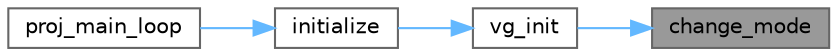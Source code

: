 digraph "change_mode"
{
 // LATEX_PDF_SIZE
  bgcolor="transparent";
  edge [fontname=Helvetica,fontsize=10,labelfontname=Helvetica,labelfontsize=10];
  node [fontname=Helvetica,fontsize=10,shape=box,height=0.2,width=0.4];
  rankdir="RL";
  Node1 [label="change_mode",height=0.2,width=0.4,color="gray40", fillcolor="grey60", style="filled", fontcolor="black",tooltip="This funtion changes graphics mode."];
  Node1 -> Node2 [dir="back",color="steelblue1",style="solid"];
  Node2 [label="vg_init",height=0.2,width=0.4,color="grey40", fillcolor="white", style="filled",URL="$video_8c.html#afa0e432c3ebeefc29a59abc4d22918df",tooltip="This funtion initiates graphics mode (GUI instead of CLI)"];
  Node2 -> Node3 [dir="back",color="steelblue1",style="solid"];
  Node3 [label="initialize",height=0.2,width=0.4,color="grey40", fillcolor="white", style="filled",URL="$int__manager_8c.html#ac4ae186b48f33686d93c72b9160a2afb",tooltip="Initializes the system and sets up the necessary interrupts and devices."];
  Node3 -> Node4 [dir="back",color="steelblue1",style="solid"];
  Node4 [label="proj_main_loop",height=0.2,width=0.4,color="grey40", fillcolor="white", style="filled",URL="$main_8c.html#a2a16f651eccbd248e1ad3b3b924b143b",tooltip=" "];
}

